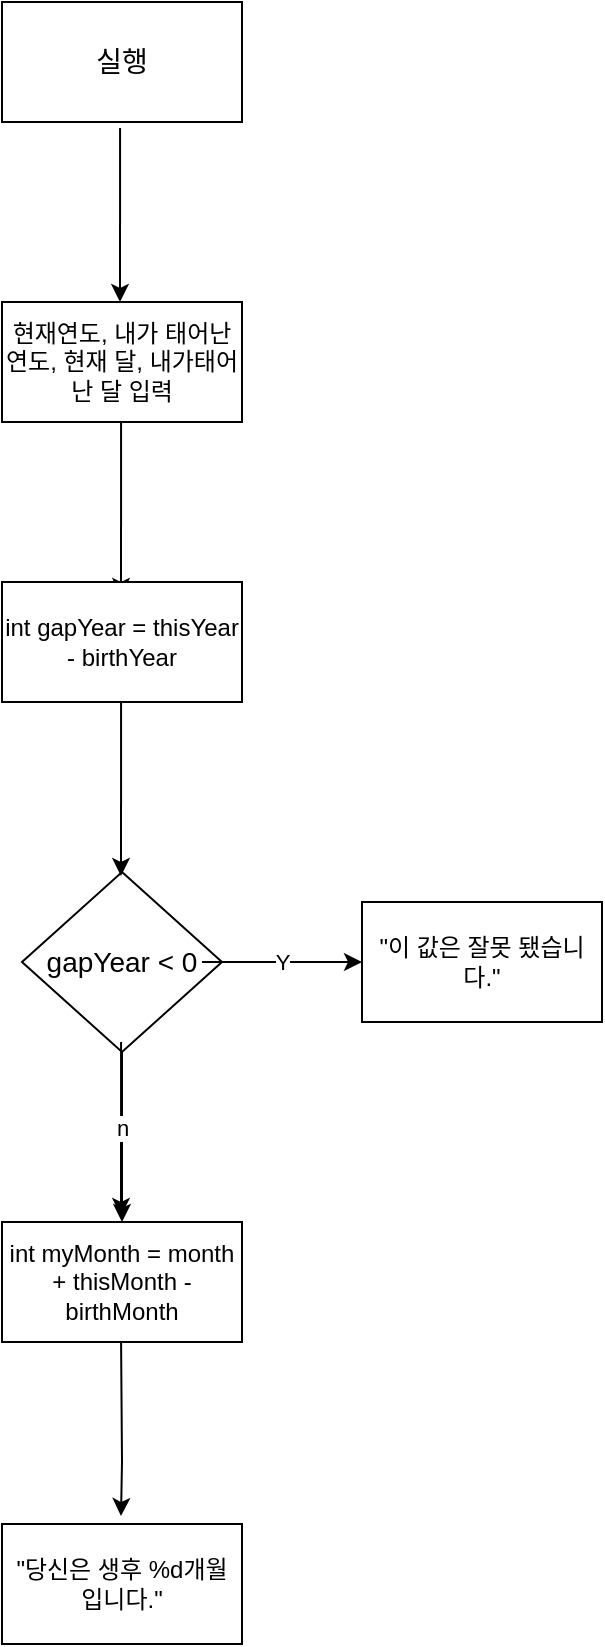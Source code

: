 <mxfile version="20.8.20" type="device"><diagram name="페이지-1" id="hJSsjUcJEZD7Dq6mW0Ss"><mxGraphModel dx="1434" dy="796" grid="1" gridSize="10" guides="1" tooltips="1" connect="1" arrows="1" fold="1" page="1" pageScale="1" pageWidth="827" pageHeight="1169" math="0" shadow="0"><root><mxCell id="0"/><mxCell id="1" parent="0"/><mxCell id="Y5IJaMoxTZvLzg69lb3w-1" value="&lt;font style=&quot;font-size: 14px;&quot;&gt;실행&lt;/font&gt;" style="rounded=0;whiteSpace=wrap;html=1;" vertex="1" parent="1"><mxGeometry x="120" y="200" width="120" height="60" as="geometry"/></mxCell><mxCell id="Y5IJaMoxTZvLzg69lb3w-33" value="" style="edgeStyle=orthogonalEdgeStyle;rounded=0;orthogonalLoop=1;jettySize=auto;html=1;" edge="1" parent="1" source="Y5IJaMoxTZvLzg69lb3w-2" target="Y5IJaMoxTZvLzg69lb3w-25"><mxGeometry relative="1" as="geometry"/></mxCell><mxCell id="Y5IJaMoxTZvLzg69lb3w-2" value="&lt;font style=&quot;font-size: 14px;&quot;&gt;gapYear &amp;lt; 0&lt;/font&gt;" style="rhombus;whiteSpace=wrap;html=1;" vertex="1" parent="1"><mxGeometry x="130" y="635" width="100" height="90" as="geometry"/></mxCell><mxCell id="Y5IJaMoxTZvLzg69lb3w-13" value="" style="endArrow=classic;html=1;rounded=0;exitX=0.392;exitY=1.05;exitDx=0;exitDy=0;exitPerimeter=0;" edge="1" parent="1"><mxGeometry width="50" height="50" relative="1" as="geometry"><mxPoint x="179.04" y="263" as="sourcePoint"/><mxPoint x="179" y="350" as="targetPoint"/></mxGeometry></mxCell><mxCell id="Y5IJaMoxTZvLzg69lb3w-14" value="현재연도, 내가 태어난 연도, 현재 달, 내가태어난 달 입력" style="rounded=0;whiteSpace=wrap;html=1;" vertex="1" parent="1"><mxGeometry x="120" y="350" width="120" height="60" as="geometry"/></mxCell><mxCell id="Y5IJaMoxTZvLzg69lb3w-19" value="" style="endArrow=classic;html=1;rounded=0;exitX=0.392;exitY=1.05;exitDx=0;exitDy=0;exitPerimeter=0;" edge="1" parent="1"><mxGeometry width="50" height="50" relative="1" as="geometry"><mxPoint x="179.54" y="410" as="sourcePoint"/><mxPoint x="179.5" y="497" as="targetPoint"/></mxGeometry></mxCell><mxCell id="Y5IJaMoxTZvLzg69lb3w-20" value="int gapYear = thisYear - birthYear" style="rounded=0;whiteSpace=wrap;html=1;" vertex="1" parent="1"><mxGeometry x="120" y="490" width="120" height="60" as="geometry"/></mxCell><mxCell id="Y5IJaMoxTZvLzg69lb3w-21" value="Y" style="endArrow=classic;html=1;rounded=0;" edge="1" parent="1"><mxGeometry width="50" height="50" relative="1" as="geometry"><mxPoint x="220" y="680" as="sourcePoint"/><mxPoint x="300" y="680" as="targetPoint"/></mxGeometry></mxCell><mxCell id="Y5IJaMoxTZvLzg69lb3w-22" value="&quot;이 값은 잘못 됐습니다.&quot;" style="rounded=0;whiteSpace=wrap;html=1;" vertex="1" parent="1"><mxGeometry x="300" y="650" width="120" height="60" as="geometry"/></mxCell><mxCell id="Y5IJaMoxTZvLzg69lb3w-25" value="int myMonth = month + thisMonth - birthMonth" style="rounded=0;whiteSpace=wrap;html=1;" vertex="1" parent="1"><mxGeometry x="120" y="810" width="120" height="60" as="geometry"/></mxCell><mxCell id="Y5IJaMoxTZvLzg69lb3w-26" value="" style="endArrow=classic;html=1;rounded=0;exitX=0.392;exitY=1.05;exitDx=0;exitDy=0;exitPerimeter=0;" edge="1" parent="1"><mxGeometry width="50" height="50" relative="1" as="geometry"><mxPoint x="179.54" y="550" as="sourcePoint"/><mxPoint x="179.5" y="637" as="targetPoint"/></mxGeometry></mxCell><mxCell id="Y5IJaMoxTZvLzg69lb3w-28" value="n" style="endArrow=classic;html=1;rounded=0;exitX=0.392;exitY=1.05;exitDx=0;exitDy=0;exitPerimeter=0;" edge="1" parent="1"><mxGeometry width="50" height="50" relative="1" as="geometry"><mxPoint x="179.54" y="720" as="sourcePoint"/><mxPoint x="179.5" y="807" as="targetPoint"/></mxGeometry></mxCell><mxCell id="Y5IJaMoxTZvLzg69lb3w-29" value="&quot;당신은 생후 %d개월 입니다.&quot;" style="rounded=0;whiteSpace=wrap;html=1;" vertex="1" parent="1"><mxGeometry x="120" y="961" width="120" height="60" as="geometry"/></mxCell><mxCell id="Y5IJaMoxTZvLzg69lb3w-30" value="" style="endArrow=classic;html=1;rounded=0;exitX=0.392;exitY=1.05;exitDx=0;exitDy=0;exitPerimeter=0;" edge="1" parent="1"><mxGeometry width="50" height="50" relative="1" as="geometry"><mxPoint x="179.54" y="870" as="sourcePoint"/><mxPoint x="179.5" y="957" as="targetPoint"/><Array as="points"><mxPoint x="180" y="930"/></Array></mxGeometry></mxCell></root></mxGraphModel></diagram></mxfile>